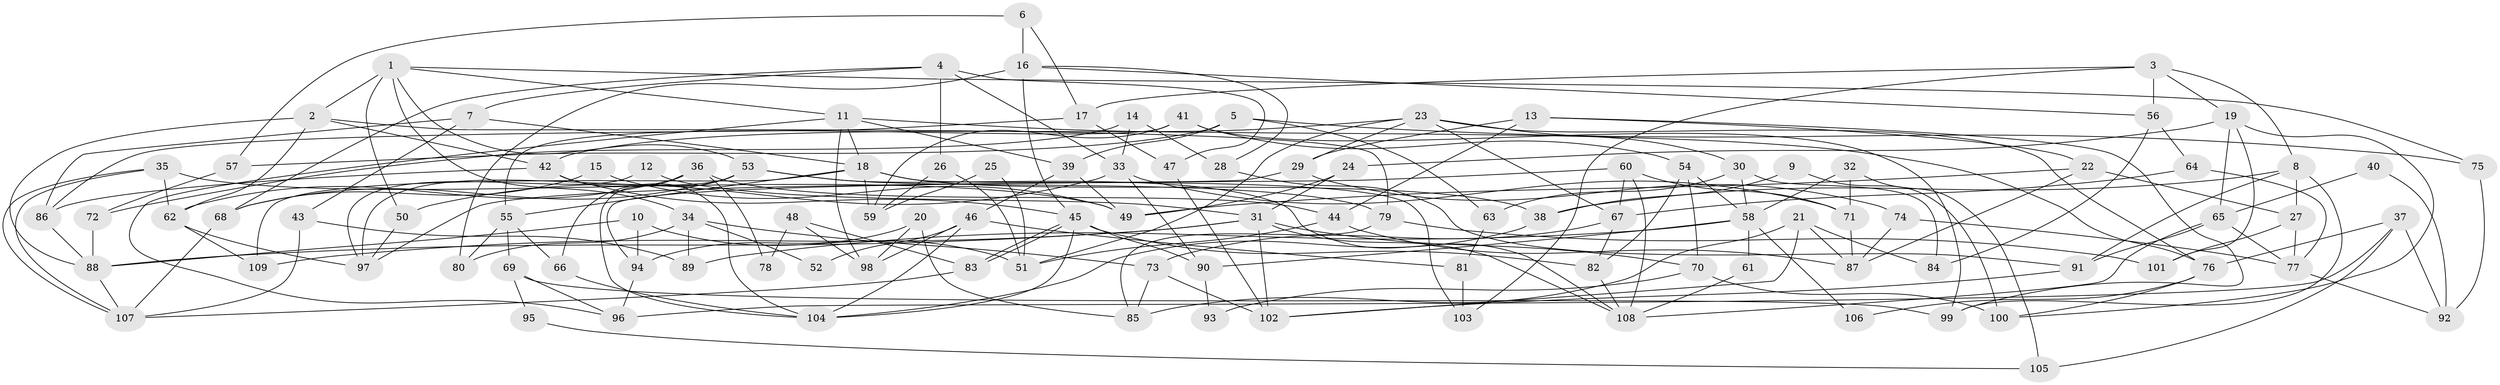 // coarse degree distribution, {9: 0.04285714285714286, 8: 0.08571428571428572, 6: 0.17142857142857143, 5: 0.1, 4: 0.2, 2: 0.1, 7: 0.1, 3: 0.18571428571428572, 10: 0.014285714285714285}
// Generated by graph-tools (version 1.1) at 2025/41/03/06/25 10:41:53]
// undirected, 109 vertices, 218 edges
graph export_dot {
graph [start="1"]
  node [color=gray90,style=filled];
  1;
  2;
  3;
  4;
  5;
  6;
  7;
  8;
  9;
  10;
  11;
  12;
  13;
  14;
  15;
  16;
  17;
  18;
  19;
  20;
  21;
  22;
  23;
  24;
  25;
  26;
  27;
  28;
  29;
  30;
  31;
  32;
  33;
  34;
  35;
  36;
  37;
  38;
  39;
  40;
  41;
  42;
  43;
  44;
  45;
  46;
  47;
  48;
  49;
  50;
  51;
  52;
  53;
  54;
  55;
  56;
  57;
  58;
  59;
  60;
  61;
  62;
  63;
  64;
  65;
  66;
  67;
  68;
  69;
  70;
  71;
  72;
  73;
  74;
  75;
  76;
  77;
  78;
  79;
  80;
  81;
  82;
  83;
  84;
  85;
  86;
  87;
  88;
  89;
  90;
  91;
  92;
  93;
  94;
  95;
  96;
  97;
  98;
  99;
  100;
  101;
  102;
  103;
  104;
  105;
  106;
  107;
  108;
  109;
  1 -- 53;
  1 -- 11;
  1 -- 2;
  1 -- 34;
  1 -- 50;
  1 -- 75;
  2 -- 79;
  2 -- 42;
  2 -- 62;
  2 -- 88;
  3 -- 19;
  3 -- 8;
  3 -- 17;
  3 -- 56;
  3 -- 103;
  4 -- 7;
  4 -- 33;
  4 -- 26;
  4 -- 47;
  4 -- 68;
  5 -- 39;
  5 -- 75;
  5 -- 57;
  5 -- 63;
  6 -- 17;
  6 -- 16;
  6 -- 57;
  7 -- 86;
  7 -- 18;
  7 -- 43;
  8 -- 27;
  8 -- 38;
  8 -- 91;
  8 -- 99;
  9 -- 38;
  9 -- 100;
  10 -- 51;
  10 -- 88;
  10 -- 94;
  11 -- 39;
  11 -- 18;
  11 -- 76;
  11 -- 96;
  11 -- 98;
  12 -- 97;
  12 -- 31;
  13 -- 99;
  13 -- 22;
  13 -- 29;
  13 -- 44;
  14 -- 72;
  14 -- 33;
  14 -- 28;
  15 -- 68;
  15 -- 49;
  16 -- 28;
  16 -- 45;
  16 -- 56;
  16 -- 80;
  17 -- 86;
  17 -- 47;
  18 -- 109;
  18 -- 55;
  18 -- 38;
  18 -- 59;
  18 -- 103;
  19 -- 101;
  19 -- 100;
  19 -- 24;
  19 -- 65;
  20 -- 98;
  20 -- 85;
  20 -- 94;
  21 -- 102;
  21 -- 87;
  21 -- 84;
  21 -- 85;
  22 -- 87;
  22 -- 49;
  22 -- 27;
  23 -- 42;
  23 -- 29;
  23 -- 30;
  23 -- 51;
  23 -- 67;
  23 -- 76;
  24 -- 31;
  24 -- 49;
  25 -- 51;
  25 -- 59;
  26 -- 51;
  26 -- 59;
  27 -- 77;
  27 -- 101;
  28 -- 91;
  29 -- 94;
  29 -- 74;
  30 -- 84;
  30 -- 58;
  30 -- 63;
  31 -- 88;
  31 -- 108;
  31 -- 70;
  31 -- 102;
  31 -- 109;
  32 -- 58;
  32 -- 71;
  32 -- 105;
  33 -- 90;
  33 -- 50;
  33 -- 71;
  34 -- 73;
  34 -- 52;
  34 -- 80;
  34 -- 89;
  35 -- 107;
  35 -- 107;
  35 -- 62;
  35 -- 49;
  36 -- 104;
  36 -- 62;
  36 -- 44;
  36 -- 78;
  37 -- 76;
  37 -- 96;
  37 -- 92;
  37 -- 105;
  38 -- 104;
  39 -- 46;
  39 -- 49;
  40 -- 92;
  40 -- 65;
  41 -- 99;
  41 -- 59;
  41 -- 54;
  41 -- 55;
  42 -- 45;
  42 -- 86;
  42 -- 104;
  43 -- 89;
  43 -- 107;
  44 -- 51;
  44 -- 87;
  45 -- 83;
  45 -- 83;
  45 -- 82;
  45 -- 90;
  45 -- 104;
  46 -- 104;
  46 -- 81;
  46 -- 52;
  46 -- 98;
  47 -- 102;
  48 -- 98;
  48 -- 83;
  48 -- 78;
  50 -- 97;
  53 -- 66;
  53 -- 68;
  53 -- 79;
  53 -- 97;
  53 -- 108;
  54 -- 82;
  54 -- 58;
  54 -- 70;
  55 -- 80;
  55 -- 66;
  55 -- 69;
  56 -- 64;
  56 -- 84;
  57 -- 72;
  58 -- 61;
  58 -- 89;
  58 -- 90;
  58 -- 106;
  60 -- 108;
  60 -- 71;
  60 -- 67;
  60 -- 97;
  61 -- 108;
  62 -- 97;
  62 -- 109;
  63 -- 81;
  64 -- 67;
  64 -- 77;
  65 -- 91;
  65 -- 77;
  65 -- 108;
  66 -- 104;
  67 -- 73;
  67 -- 82;
  68 -- 107;
  69 -- 96;
  69 -- 95;
  69 -- 99;
  70 -- 93;
  70 -- 100;
  71 -- 87;
  72 -- 88;
  73 -- 102;
  73 -- 85;
  74 -- 77;
  74 -- 87;
  75 -- 92;
  76 -- 100;
  76 -- 106;
  77 -- 92;
  79 -- 85;
  79 -- 101;
  81 -- 103;
  82 -- 108;
  83 -- 107;
  86 -- 88;
  88 -- 107;
  90 -- 93;
  91 -- 102;
  94 -- 96;
  95 -- 105;
}

